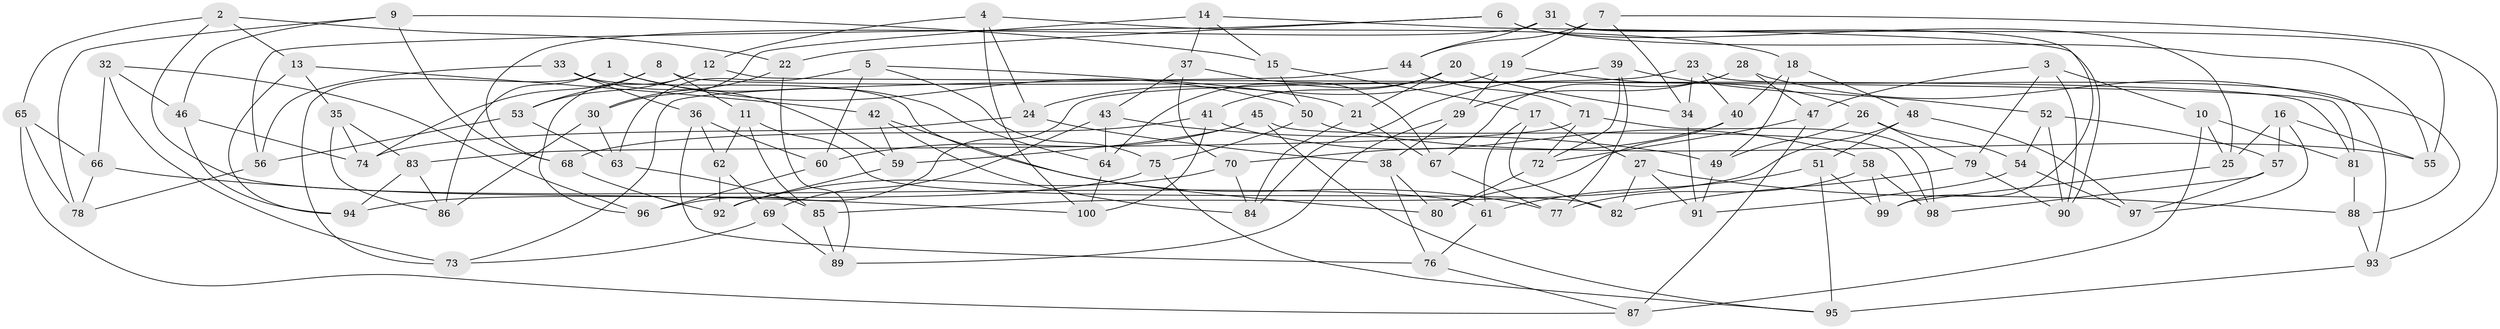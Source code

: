 // Generated by graph-tools (version 1.1) at 2025/11/02/21/25 10:11:16]
// undirected, 100 vertices, 200 edges
graph export_dot {
graph [start="1"]
  node [color=gray90,style=filled];
  1;
  2;
  3;
  4;
  5;
  6;
  7;
  8;
  9;
  10;
  11;
  12;
  13;
  14;
  15;
  16;
  17;
  18;
  19;
  20;
  21;
  22;
  23;
  24;
  25;
  26;
  27;
  28;
  29;
  30;
  31;
  32;
  33;
  34;
  35;
  36;
  37;
  38;
  39;
  40;
  41;
  42;
  43;
  44;
  45;
  46;
  47;
  48;
  49;
  50;
  51;
  52;
  53;
  54;
  55;
  56;
  57;
  58;
  59;
  60;
  61;
  62;
  63;
  64;
  65;
  66;
  67;
  68;
  69;
  70;
  71;
  72;
  73;
  74;
  75;
  76;
  77;
  78;
  79;
  80;
  81;
  82;
  83;
  84;
  85;
  86;
  87;
  88;
  89;
  90;
  91;
  92;
  93;
  94;
  95;
  96;
  97;
  98;
  99;
  100;
  1 -- 73;
  1 -- 64;
  1 -- 86;
  1 -- 50;
  2 -- 22;
  2 -- 13;
  2 -- 65;
  2 -- 61;
  3 -- 47;
  3 -- 90;
  3 -- 10;
  3 -- 79;
  4 -- 100;
  4 -- 12;
  4 -- 24;
  4 -- 18;
  5 -- 75;
  5 -- 63;
  5 -- 21;
  5 -- 60;
  6 -- 56;
  6 -- 22;
  6 -- 55;
  6 -- 25;
  7 -- 44;
  7 -- 34;
  7 -- 19;
  7 -- 93;
  8 -- 74;
  8 -- 53;
  8 -- 81;
  8 -- 11;
  9 -- 46;
  9 -- 15;
  9 -- 78;
  9 -- 68;
  10 -- 25;
  10 -- 81;
  10 -- 87;
  11 -- 82;
  11 -- 85;
  11 -- 62;
  12 -- 53;
  12 -- 81;
  12 -- 96;
  13 -- 42;
  13 -- 35;
  13 -- 94;
  14 -- 30;
  14 -- 37;
  14 -- 15;
  14 -- 90;
  15 -- 50;
  15 -- 17;
  16 -- 57;
  16 -- 25;
  16 -- 55;
  16 -- 97;
  17 -- 82;
  17 -- 27;
  17 -- 61;
  18 -- 40;
  18 -- 49;
  18 -- 48;
  19 -- 24;
  19 -- 29;
  19 -- 26;
  20 -- 21;
  20 -- 41;
  20 -- 64;
  20 -- 34;
  21 -- 84;
  21 -- 67;
  22 -- 89;
  22 -- 30;
  23 -- 40;
  23 -- 93;
  23 -- 34;
  23 -- 96;
  24 -- 38;
  24 -- 74;
  25 -- 99;
  26 -- 54;
  26 -- 49;
  26 -- 79;
  27 -- 91;
  27 -- 82;
  27 -- 88;
  28 -- 29;
  28 -- 88;
  28 -- 47;
  28 -- 67;
  29 -- 38;
  29 -- 89;
  30 -- 63;
  30 -- 86;
  31 -- 55;
  31 -- 44;
  31 -- 99;
  31 -- 68;
  32 -- 66;
  32 -- 96;
  32 -- 73;
  32 -- 46;
  33 -- 36;
  33 -- 80;
  33 -- 59;
  33 -- 56;
  34 -- 91;
  35 -- 74;
  35 -- 83;
  35 -- 86;
  36 -- 60;
  36 -- 62;
  36 -- 76;
  37 -- 43;
  37 -- 67;
  37 -- 70;
  38 -- 76;
  38 -- 80;
  39 -- 52;
  39 -- 84;
  39 -- 77;
  39 -- 72;
  40 -- 80;
  40 -- 70;
  41 -- 58;
  41 -- 68;
  41 -- 100;
  42 -- 77;
  42 -- 84;
  42 -- 59;
  43 -- 49;
  43 -- 64;
  43 -- 69;
  44 -- 71;
  44 -- 73;
  45 -- 60;
  45 -- 59;
  45 -- 98;
  45 -- 95;
  46 -- 74;
  46 -- 94;
  47 -- 87;
  47 -- 72;
  48 -- 97;
  48 -- 85;
  48 -- 51;
  49 -- 91;
  50 -- 75;
  50 -- 55;
  51 -- 61;
  51 -- 99;
  51 -- 95;
  52 -- 57;
  52 -- 54;
  52 -- 90;
  53 -- 56;
  53 -- 63;
  54 -- 91;
  54 -- 97;
  56 -- 78;
  57 -- 97;
  57 -- 98;
  58 -- 99;
  58 -- 98;
  58 -- 77;
  59 -- 92;
  60 -- 96;
  61 -- 76;
  62 -- 92;
  62 -- 69;
  63 -- 85;
  64 -- 100;
  65 -- 87;
  65 -- 66;
  65 -- 78;
  66 -- 100;
  66 -- 78;
  67 -- 77;
  68 -- 92;
  69 -- 89;
  69 -- 73;
  70 -- 92;
  70 -- 84;
  71 -- 72;
  71 -- 98;
  71 -- 83;
  72 -- 80;
  75 -- 94;
  75 -- 95;
  76 -- 87;
  79 -- 90;
  79 -- 82;
  81 -- 88;
  83 -- 94;
  83 -- 86;
  85 -- 89;
  88 -- 93;
  93 -- 95;
}
